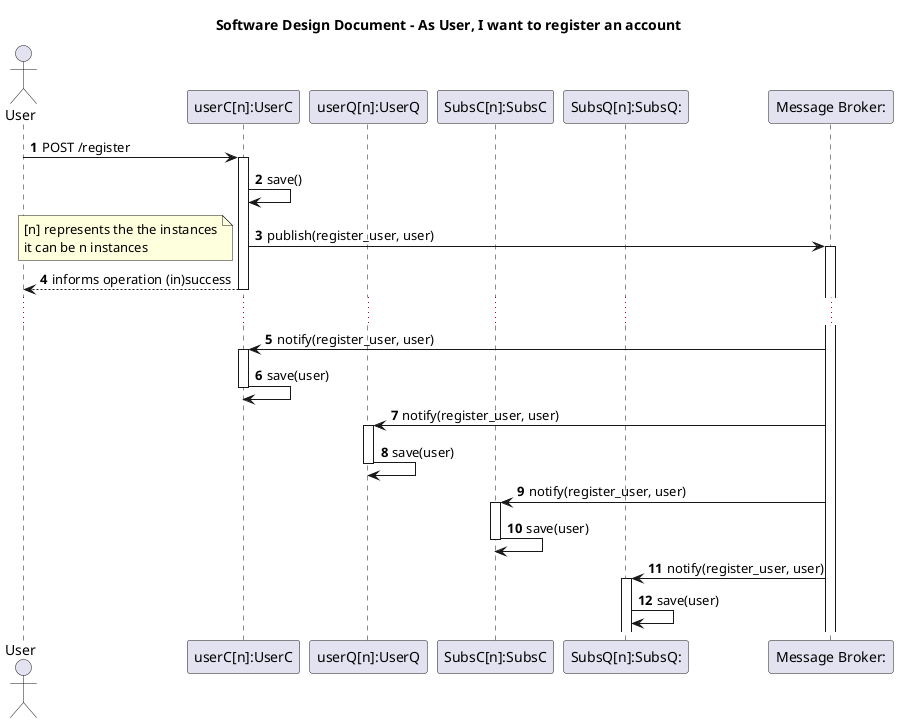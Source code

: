 @startuml
'autocomplete on
autonumber

title Software Design Document - As User, I want to register an account

actor "User" as Ac
participant "userC[n]:UserC" as UC
participant "userQ[n]:UserQ" as UQ
participant "SubsC[n]:SubsC" as SC
participant "SubsQ[n]:SubsQ:" as SQ
participant "Message Broker:" as mb


Ac -> UC ++ : POST /register
UC -> UC : save()
UC -> mb ++ : publish(register_user, user)
note left
[n] represents the the instances
it can be n instances
end note
UC --> Ac -- : informs operation (in)success

...


mb -> UC ++ : notify(register_user, user)
UC -> UC -- : save(user)

mb -> UQ ++ : notify(register_user, user)
UQ -> UQ -- : save(user)

mb -> SC ++ : notify(register_user, user)
SC -> SC -- : save(user)

mb -> SQ ++ : notify(register_user, user)
SQ -> SQ : save(user)


@enduml
